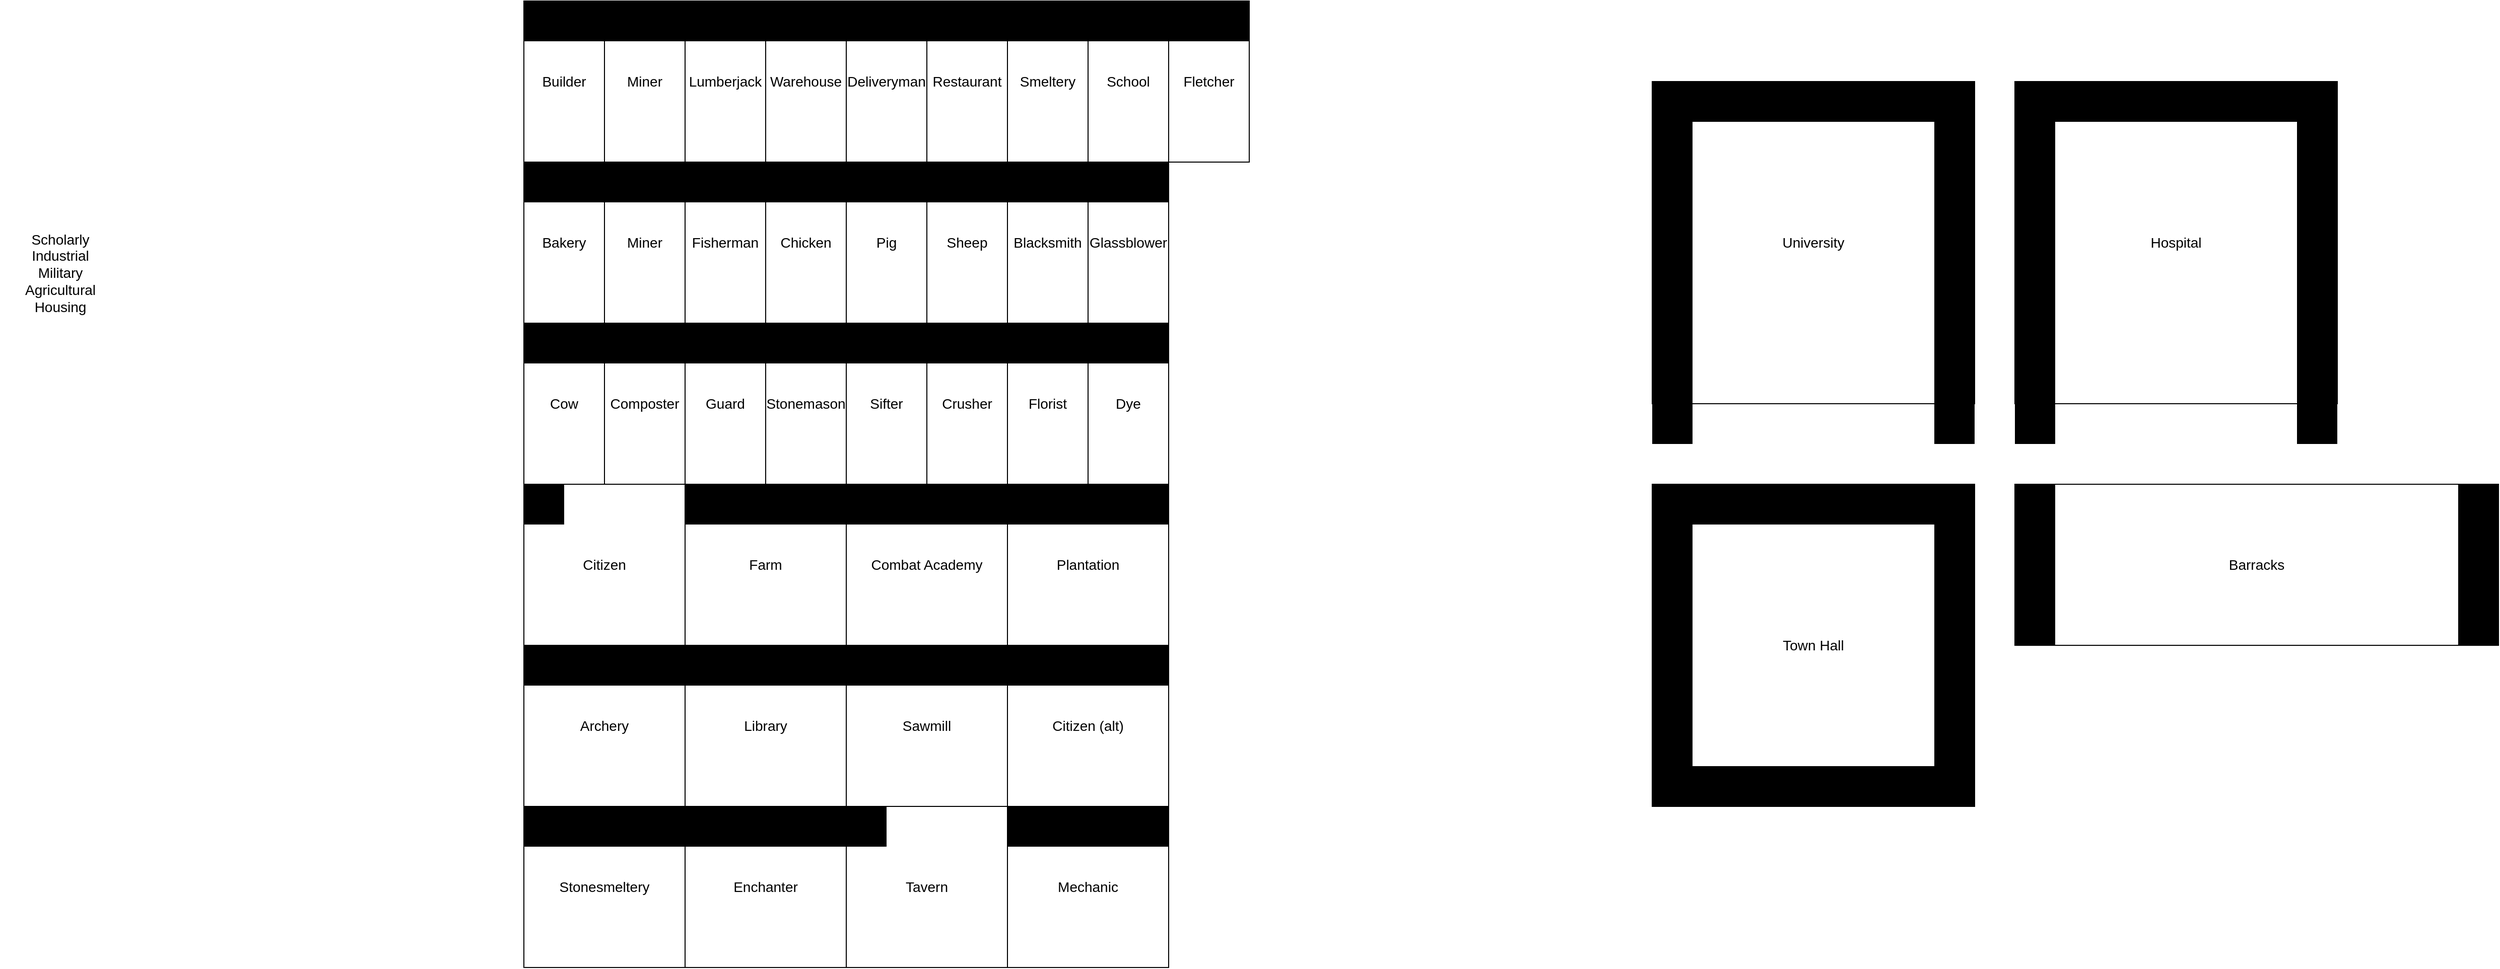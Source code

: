 <mxfile version="13.0.9" type="github"><diagram id="TrRU1zKHxKNBvuues6it" name="Page-1"><mxGraphModel dx="3746" dy="2779" grid="1" gridSize="40" guides="1" tooltips="1" connect="1" arrows="1" fold="1" page="0" pageScale="1" pageWidth="850" pageHeight="1100" math="0" shadow="0"><root><mxCell id="0"/><mxCell id="1" parent="0"/><mxCell id="QlwDTHchW5DTva7efx4j-72" value="" style="group;fontSize=14;" vertex="1" connectable="0" parent="1"><mxGeometry y="-800" width="80" height="160" as="geometry"/></mxCell><mxCell id="QlwDTHchW5DTva7efx4j-10" value="Builder" style="rounded=0;whiteSpace=wrap;html=1;imageWidth=24;fontSize=14;" vertex="1" parent="QlwDTHchW5DTva7efx4j-72"><mxGeometry width="80" height="160" as="geometry"/></mxCell><mxCell id="QlwDTHchW5DTva7efx4j-71" value="" style="rounded=0;whiteSpace=wrap;html=1;comic=0;strokeColor=none;strokeWidth=6;fillColor=#000000;fontSize=14;" vertex="1" parent="QlwDTHchW5DTva7efx4j-72"><mxGeometry width="80" height="40" as="geometry"/></mxCell><mxCell id="QlwDTHchW5DTva7efx4j-77" value="" style="group;fontSize=14;" vertex="1" connectable="0" parent="1"><mxGeometry y="-320" width="160" height="160" as="geometry"/></mxCell><mxCell id="QlwDTHchW5DTva7efx4j-32" value="Citizen" style="whiteSpace=wrap;html=1;aspect=fixed;fontSize=14;" vertex="1" parent="QlwDTHchW5DTva7efx4j-77"><mxGeometry width="160" height="160" as="geometry"/></mxCell><mxCell id="QlwDTHchW5DTva7efx4j-76" value="" style="rounded=0;whiteSpace=wrap;html=1;comic=0;strokeColor=none;strokeWidth=6;fillColor=#000000;fontSize=14;" vertex="1" parent="QlwDTHchW5DTva7efx4j-77"><mxGeometry width="40" height="40" as="geometry"/></mxCell><mxCell id="QlwDTHchW5DTva7efx4j-78" value="" style="group;fontSize=14;" vertex="1" connectable="0" parent="1"><mxGeometry x="80" y="-800" width="80" height="160" as="geometry"/></mxCell><mxCell id="QlwDTHchW5DTva7efx4j-79" value="Miner" style="rounded=0;whiteSpace=wrap;html=1;imageWidth=24;fontSize=14;" vertex="1" parent="QlwDTHchW5DTva7efx4j-78"><mxGeometry width="80" height="160" as="geometry"/></mxCell><mxCell id="QlwDTHchW5DTva7efx4j-80" value="" style="rounded=0;whiteSpace=wrap;html=1;comic=0;strokeColor=none;strokeWidth=6;fillColor=#000000;fontSize=14;" vertex="1" parent="QlwDTHchW5DTva7efx4j-78"><mxGeometry width="80" height="40" as="geometry"/></mxCell><mxCell id="QlwDTHchW5DTva7efx4j-81" value="" style="group;fontSize=14;" vertex="1" connectable="0" parent="1"><mxGeometry x="160" y="-800" width="80" height="160" as="geometry"/></mxCell><mxCell id="QlwDTHchW5DTva7efx4j-82" value="Lumberjack" style="rounded=0;whiteSpace=wrap;html=1;imageWidth=24;fontSize=14;" vertex="1" parent="QlwDTHchW5DTva7efx4j-81"><mxGeometry width="80" height="160" as="geometry"/></mxCell><mxCell id="QlwDTHchW5DTva7efx4j-83" value="" style="rounded=0;whiteSpace=wrap;html=1;comic=0;strokeColor=none;strokeWidth=6;fillColor=#000000;fontSize=14;" vertex="1" parent="QlwDTHchW5DTva7efx4j-81"><mxGeometry width="80" height="40" as="geometry"/></mxCell><mxCell id="QlwDTHchW5DTva7efx4j-84" value="" style="group;fontSize=14;" vertex="1" connectable="0" parent="1"><mxGeometry x="240" y="-800" width="80" height="160" as="geometry"/></mxCell><mxCell id="QlwDTHchW5DTva7efx4j-85" value="Warehouse" style="rounded=0;whiteSpace=wrap;html=1;imageWidth=24;fontSize=14;" vertex="1" parent="QlwDTHchW5DTva7efx4j-84"><mxGeometry width="80" height="160" as="geometry"/></mxCell><mxCell id="QlwDTHchW5DTva7efx4j-86" value="" style="rounded=0;whiteSpace=wrap;html=1;comic=0;strokeColor=none;strokeWidth=6;fillColor=#000000;fontSize=14;" vertex="1" parent="QlwDTHchW5DTva7efx4j-84"><mxGeometry width="80" height="40" as="geometry"/></mxCell><mxCell id="QlwDTHchW5DTva7efx4j-87" value="" style="group;fontSize=14;" vertex="1" connectable="0" parent="1"><mxGeometry x="320" y="-800" width="80" height="160" as="geometry"/></mxCell><mxCell id="QlwDTHchW5DTva7efx4j-88" value="Deliveryman" style="rounded=0;whiteSpace=wrap;html=1;imageWidth=24;fontSize=14;" vertex="1" parent="QlwDTHchW5DTva7efx4j-87"><mxGeometry width="80" height="160" as="geometry"/></mxCell><mxCell id="QlwDTHchW5DTva7efx4j-89" value="" style="rounded=0;whiteSpace=wrap;html=1;comic=0;strokeColor=none;strokeWidth=6;fillColor=#000000;fontSize=14;" vertex="1" parent="QlwDTHchW5DTva7efx4j-87"><mxGeometry width="80" height="40" as="geometry"/></mxCell><mxCell id="QlwDTHchW5DTva7efx4j-90" value="" style="group;fontSize=14;" vertex="1" connectable="0" parent="1"><mxGeometry x="400" y="-800" width="80" height="160" as="geometry"/></mxCell><mxCell id="QlwDTHchW5DTva7efx4j-91" value="Restaurant" style="rounded=0;whiteSpace=wrap;html=1;imageWidth=24;fontSize=14;" vertex="1" parent="QlwDTHchW5DTva7efx4j-90"><mxGeometry width="80" height="160" as="geometry"/></mxCell><mxCell id="QlwDTHchW5DTva7efx4j-92" value="" style="rounded=0;whiteSpace=wrap;html=1;comic=0;strokeColor=none;strokeWidth=6;fillColor=#000000;fontSize=14;" vertex="1" parent="QlwDTHchW5DTva7efx4j-90"><mxGeometry width="80" height="40" as="geometry"/></mxCell><mxCell id="QlwDTHchW5DTva7efx4j-93" value="" style="group;fontSize=14;" vertex="1" connectable="0" parent="1"><mxGeometry y="-640" width="80" height="160" as="geometry"/></mxCell><mxCell id="QlwDTHchW5DTva7efx4j-94" value="Bakery" style="rounded=0;whiteSpace=wrap;html=1;imageWidth=24;fontSize=14;" vertex="1" parent="QlwDTHchW5DTva7efx4j-93"><mxGeometry width="80" height="160" as="geometry"/></mxCell><mxCell id="QlwDTHchW5DTva7efx4j-95" value="" style="rounded=0;whiteSpace=wrap;html=1;comic=0;strokeColor=none;strokeWidth=6;fillColor=#000000;fontSize=14;" vertex="1" parent="QlwDTHchW5DTva7efx4j-93"><mxGeometry width="80" height="40" as="geometry"/></mxCell><mxCell id="QlwDTHchW5DTva7efx4j-96" value="" style="group;fontSize=14;" vertex="1" connectable="0" parent="1"><mxGeometry x="80" y="-640" width="80" height="160" as="geometry"/></mxCell><mxCell id="QlwDTHchW5DTva7efx4j-97" value="Miner" style="rounded=0;whiteSpace=wrap;html=1;imageWidth=24;fontSize=14;" vertex="1" parent="QlwDTHchW5DTva7efx4j-96"><mxGeometry width="80" height="160" as="geometry"/></mxCell><mxCell id="QlwDTHchW5DTva7efx4j-98" value="" style="rounded=0;whiteSpace=wrap;html=1;comic=0;strokeColor=none;strokeWidth=6;fillColor=#000000;fontSize=14;" vertex="1" parent="QlwDTHchW5DTva7efx4j-96"><mxGeometry width="80" height="40" as="geometry"/></mxCell><mxCell id="QlwDTHchW5DTva7efx4j-99" value="" style="group;fontSize=14;" vertex="1" connectable="0" parent="1"><mxGeometry x="160" y="-640" width="80" height="160" as="geometry"/></mxCell><mxCell id="QlwDTHchW5DTva7efx4j-100" value="Fisherman" style="rounded=0;whiteSpace=wrap;html=1;imageWidth=24;fontSize=14;" vertex="1" parent="QlwDTHchW5DTva7efx4j-99"><mxGeometry width="80" height="160" as="geometry"/></mxCell><mxCell id="QlwDTHchW5DTva7efx4j-101" value="" style="rounded=0;whiteSpace=wrap;html=1;comic=0;strokeColor=none;strokeWidth=6;fillColor=#000000;fontSize=14;" vertex="1" parent="QlwDTHchW5DTva7efx4j-99"><mxGeometry width="80" height="40" as="geometry"/></mxCell><mxCell id="QlwDTHchW5DTva7efx4j-102" value="" style="group;fontSize=14;" vertex="1" connectable="0" parent="1"><mxGeometry x="240" y="-640" width="80" height="160" as="geometry"/></mxCell><mxCell id="QlwDTHchW5DTva7efx4j-103" value="Chicken" style="rounded=0;whiteSpace=wrap;html=1;imageWidth=24;fontSize=14;" vertex="1" parent="QlwDTHchW5DTva7efx4j-102"><mxGeometry width="80" height="160" as="geometry"/></mxCell><mxCell id="QlwDTHchW5DTva7efx4j-104" value="" style="rounded=0;whiteSpace=wrap;html=1;comic=0;strokeColor=none;strokeWidth=6;fillColor=#000000;fontSize=14;" vertex="1" parent="QlwDTHchW5DTva7efx4j-102"><mxGeometry width="80" height="40" as="geometry"/></mxCell><mxCell id="QlwDTHchW5DTva7efx4j-105" value="" style="group;fontSize=14;" vertex="1" connectable="0" parent="1"><mxGeometry x="320" y="-640" width="80" height="160" as="geometry"/></mxCell><mxCell id="QlwDTHchW5DTva7efx4j-106" value="Pig" style="rounded=0;whiteSpace=wrap;html=1;imageWidth=24;fontSize=14;" vertex="1" parent="QlwDTHchW5DTva7efx4j-105"><mxGeometry width="80" height="160" as="geometry"/></mxCell><mxCell id="QlwDTHchW5DTva7efx4j-107" value="" style="rounded=0;whiteSpace=wrap;html=1;comic=0;strokeColor=none;strokeWidth=6;fillColor=#000000;fontSize=14;" vertex="1" parent="QlwDTHchW5DTva7efx4j-105"><mxGeometry width="80" height="40" as="geometry"/></mxCell><mxCell id="QlwDTHchW5DTva7efx4j-108" value="" style="group;fontSize=14;" vertex="1" connectable="0" parent="1"><mxGeometry x="400" y="-640" width="80" height="160" as="geometry"/></mxCell><mxCell id="QlwDTHchW5DTva7efx4j-109" value="Sheep" style="rounded=0;whiteSpace=wrap;html=1;imageWidth=24;fontSize=14;" vertex="1" parent="QlwDTHchW5DTva7efx4j-108"><mxGeometry width="80" height="160" as="geometry"/></mxCell><mxCell id="QlwDTHchW5DTva7efx4j-110" value="" style="rounded=0;whiteSpace=wrap;html=1;comic=0;strokeColor=none;strokeWidth=6;fillColor=#000000;fontSize=14;" vertex="1" parent="QlwDTHchW5DTva7efx4j-108"><mxGeometry width="80" height="40" as="geometry"/></mxCell><mxCell id="QlwDTHchW5DTva7efx4j-114" value="" style="group;fontSize=14;" vertex="1" connectable="0" parent="1"><mxGeometry x="160" y="-320" width="160" height="160" as="geometry"/></mxCell><mxCell id="QlwDTHchW5DTva7efx4j-112" value="Farm" style="whiteSpace=wrap;html=1;aspect=fixed;fontSize=14;" vertex="1" parent="QlwDTHchW5DTva7efx4j-114"><mxGeometry width="160" height="160" as="geometry"/></mxCell><mxCell id="QlwDTHchW5DTva7efx4j-113" value="" style="rounded=0;whiteSpace=wrap;html=1;comic=0;strokeColor=none;strokeWidth=6;fillColor=#000000;fontSize=14;" vertex="1" parent="QlwDTHchW5DTva7efx4j-114"><mxGeometry width="160" height="40" as="geometry"/></mxCell><mxCell id="QlwDTHchW5DTva7efx4j-115" value="" style="group;fontSize=14;" vertex="1" connectable="0" parent="1"><mxGeometry y="-480" width="80" height="160" as="geometry"/></mxCell><mxCell id="QlwDTHchW5DTva7efx4j-116" value="Cow" style="rounded=0;whiteSpace=wrap;html=1;imageWidth=24;fontSize=14;" vertex="1" parent="QlwDTHchW5DTva7efx4j-115"><mxGeometry width="80" height="160" as="geometry"/></mxCell><mxCell id="QlwDTHchW5DTva7efx4j-117" value="" style="rounded=0;whiteSpace=wrap;html=1;comic=0;strokeColor=none;strokeWidth=6;fillColor=#000000;fontSize=14;" vertex="1" parent="QlwDTHchW5DTva7efx4j-115"><mxGeometry width="80" height="40" as="geometry"/></mxCell><mxCell id="QlwDTHchW5DTva7efx4j-118" value="" style="group;fontSize=14;" vertex="1" connectable="0" parent="1"><mxGeometry x="80" y="-480" width="80" height="160" as="geometry"/></mxCell><mxCell id="QlwDTHchW5DTva7efx4j-119" value="Composter" style="rounded=0;whiteSpace=wrap;html=1;imageWidth=24;fontSize=14;" vertex="1" parent="QlwDTHchW5DTva7efx4j-118"><mxGeometry width="80" height="160" as="geometry"/></mxCell><mxCell id="QlwDTHchW5DTva7efx4j-120" value="" style="rounded=0;whiteSpace=wrap;html=1;comic=0;strokeColor=none;strokeWidth=6;fillColor=#000000;fontSize=14;" vertex="1" parent="QlwDTHchW5DTva7efx4j-118"><mxGeometry width="80" height="40" as="geometry"/></mxCell><mxCell id="QlwDTHchW5DTva7efx4j-121" value="" style="group;fontSize=14;" vertex="1" connectable="0" parent="1"><mxGeometry x="160" y="-480" width="80" height="160" as="geometry"/></mxCell><mxCell id="QlwDTHchW5DTva7efx4j-122" value="Guard" style="rounded=0;whiteSpace=wrap;html=1;imageWidth=24;fontSize=14;" vertex="1" parent="QlwDTHchW5DTva7efx4j-121"><mxGeometry width="80" height="160" as="geometry"/></mxCell><mxCell id="QlwDTHchW5DTva7efx4j-123" value="" style="rounded=0;whiteSpace=wrap;html=1;comic=0;strokeColor=none;strokeWidth=6;fillColor=#000000;fontSize=14;" vertex="1" parent="QlwDTHchW5DTva7efx4j-121"><mxGeometry width="80" height="40" as="geometry"/></mxCell><mxCell id="QlwDTHchW5DTva7efx4j-124" value="" style="group;fontSize=14;" vertex="1" connectable="0" parent="1"><mxGeometry x="240" y="-480" width="80" height="160" as="geometry"/></mxCell><mxCell id="QlwDTHchW5DTva7efx4j-125" value="Stonemason" style="rounded=0;whiteSpace=wrap;html=1;imageWidth=24;fontSize=14;" vertex="1" parent="QlwDTHchW5DTva7efx4j-124"><mxGeometry width="80" height="160" as="geometry"/></mxCell><mxCell id="QlwDTHchW5DTva7efx4j-126" value="" style="rounded=0;whiteSpace=wrap;html=1;comic=0;strokeColor=none;strokeWidth=6;fillColor=#000000;fontSize=14;" vertex="1" parent="QlwDTHchW5DTva7efx4j-124"><mxGeometry width="80" height="40" as="geometry"/></mxCell><mxCell id="QlwDTHchW5DTva7efx4j-127" value="" style="group;fontSize=14;" vertex="1" connectable="0" parent="1"><mxGeometry x="320" y="-480" width="80" height="160" as="geometry"/></mxCell><mxCell id="QlwDTHchW5DTva7efx4j-128" value="Sifter" style="rounded=0;whiteSpace=wrap;html=1;imageWidth=24;fontSize=14;" vertex="1" parent="QlwDTHchW5DTva7efx4j-127"><mxGeometry width="80" height="160" as="geometry"/></mxCell><mxCell id="QlwDTHchW5DTva7efx4j-129" value="" style="rounded=0;whiteSpace=wrap;html=1;comic=0;strokeColor=none;strokeWidth=6;fillColor=#000000;fontSize=14;" vertex="1" parent="QlwDTHchW5DTva7efx4j-127"><mxGeometry width="80" height="40" as="geometry"/></mxCell><mxCell id="QlwDTHchW5DTva7efx4j-130" value="" style="group;fontSize=14;" vertex="1" connectable="0" parent="1"><mxGeometry x="400" y="-480" width="80" height="160" as="geometry"/></mxCell><mxCell id="QlwDTHchW5DTva7efx4j-131" value="Crusher" style="rounded=0;whiteSpace=wrap;html=1;imageWidth=24;fontSize=14;" vertex="1" parent="QlwDTHchW5DTva7efx4j-130"><mxGeometry width="80" height="160" as="geometry"/></mxCell><mxCell id="QlwDTHchW5DTva7efx4j-132" value="" style="rounded=0;whiteSpace=wrap;html=1;comic=0;strokeColor=none;strokeWidth=6;fillColor=#000000;fontSize=14;" vertex="1" parent="QlwDTHchW5DTva7efx4j-130"><mxGeometry width="80" height="40" as="geometry"/></mxCell><mxCell id="QlwDTHchW5DTva7efx4j-143" value="" style="group;fontSize=14;" vertex="1" connectable="0" parent="1"><mxGeometry x="1120" y="-320" width="320" height="320" as="geometry"/></mxCell><mxCell id="QlwDTHchW5DTva7efx4j-1" value="Town Hall" style="whiteSpace=wrap;html=1;aspect=fixed;fontSize=14;" vertex="1" parent="QlwDTHchW5DTva7efx4j-143"><mxGeometry width="320" height="320" as="geometry"/></mxCell><mxCell id="QlwDTHchW5DTva7efx4j-139" value="" style="rounded=0;whiteSpace=wrap;html=1;comic=0;strokeColor=none;strokeWidth=6;fillColor=#000000;fontSize=14;" vertex="1" parent="QlwDTHchW5DTva7efx4j-143"><mxGeometry width="320" height="40" as="geometry"/></mxCell><mxCell id="QlwDTHchW5DTva7efx4j-140" value="" style="rounded=0;whiteSpace=wrap;html=1;comic=0;strokeColor=none;strokeWidth=6;fillColor=#000000;fontSize=14;" vertex="1" parent="QlwDTHchW5DTva7efx4j-143"><mxGeometry y="280" width="320" height="40" as="geometry"/></mxCell><mxCell id="QlwDTHchW5DTva7efx4j-141" value="" style="rounded=0;whiteSpace=wrap;html=1;comic=0;strokeColor=none;strokeWidth=6;fillColor=#000000;direction=south;fontSize=14;" vertex="1" parent="QlwDTHchW5DTva7efx4j-143"><mxGeometry width="40" height="320" as="geometry"/></mxCell><mxCell id="QlwDTHchW5DTva7efx4j-142" value="" style="rounded=0;whiteSpace=wrap;html=1;comic=0;strokeColor=none;strokeWidth=6;fillColor=#000000;direction=south;fontSize=14;" vertex="1" parent="QlwDTHchW5DTva7efx4j-143"><mxGeometry x="280" width="40" height="320" as="geometry"/></mxCell><mxCell id="QlwDTHchW5DTva7efx4j-154" value="" style="group;fontSize=14;" vertex="1" connectable="0" parent="1"><mxGeometry x="1480" y="-320" width="480" height="160" as="geometry"/></mxCell><mxCell id="QlwDTHchW5DTva7efx4j-151" value="Barracks" style="rounded=0;whiteSpace=wrap;html=1;comic=0;strokeColor=#000000;strokeWidth=1;fillColor=none;fontSize=14;" vertex="1" parent="QlwDTHchW5DTva7efx4j-154"><mxGeometry width="480" height="160" as="geometry"/></mxCell><mxCell id="QlwDTHchW5DTva7efx4j-152" value="" style="rounded=0;whiteSpace=wrap;html=1;comic=0;strokeColor=none;strokeWidth=1;fillColor=#000000;fontSize=14;" vertex="1" parent="QlwDTHchW5DTva7efx4j-154"><mxGeometry width="40" height="160" as="geometry"/></mxCell><mxCell id="QlwDTHchW5DTva7efx4j-153" value="" style="rounded=0;whiteSpace=wrap;html=1;comic=0;strokeColor=none;strokeWidth=1;fillColor=#000000;fontSize=14;" vertex="1" parent="QlwDTHchW5DTva7efx4j-154"><mxGeometry x="440" width="40" height="160" as="geometry"/></mxCell><mxCell id="QlwDTHchW5DTva7efx4j-155" value="" style="group;fontSize=14;" vertex="1" connectable="0" parent="1"><mxGeometry x="320" y="-320" width="160" height="160" as="geometry"/></mxCell><mxCell id="QlwDTHchW5DTva7efx4j-156" value="Combat Academy" style="whiteSpace=wrap;html=1;aspect=fixed;fontSize=14;" vertex="1" parent="QlwDTHchW5DTva7efx4j-155"><mxGeometry width="160" height="160" as="geometry"/></mxCell><mxCell id="QlwDTHchW5DTva7efx4j-157" value="" style="rounded=0;whiteSpace=wrap;html=1;comic=0;strokeColor=none;strokeWidth=6;fillColor=#000000;fontSize=14;" vertex="1" parent="QlwDTHchW5DTva7efx4j-155"><mxGeometry width="160" height="40" as="geometry"/></mxCell><mxCell id="QlwDTHchW5DTva7efx4j-158" value="" style="group;fontSize=14;" vertex="1" connectable="0" parent="1"><mxGeometry y="-160" width="160" height="160" as="geometry"/></mxCell><mxCell id="QlwDTHchW5DTva7efx4j-159" value="Archery" style="whiteSpace=wrap;html=1;aspect=fixed;fontSize=14;" vertex="1" parent="QlwDTHchW5DTva7efx4j-158"><mxGeometry width="160" height="160" as="geometry"/></mxCell><mxCell id="QlwDTHchW5DTva7efx4j-160" value="" style="rounded=0;whiteSpace=wrap;html=1;comic=0;strokeColor=none;strokeWidth=6;fillColor=#000000;fontSize=14;" vertex="1" parent="QlwDTHchW5DTva7efx4j-158"><mxGeometry width="160" height="40" as="geometry"/></mxCell><mxCell id="QlwDTHchW5DTva7efx4j-166" value="" style="group;fontSize=14;" vertex="1" connectable="0" parent="1"><mxGeometry x="1480" y="-720" width="320" height="360" as="geometry"/></mxCell><mxCell id="QlwDTHchW5DTva7efx4j-162" value="Hospital" style="rounded=0;whiteSpace=wrap;html=1;comic=0;strokeColor=#000000;strokeWidth=1;fillColor=none;fontSize=14;" vertex="1" parent="QlwDTHchW5DTva7efx4j-166"><mxGeometry width="320" height="320" as="geometry"/></mxCell><mxCell id="QlwDTHchW5DTva7efx4j-163" value="" style="rounded=0;whiteSpace=wrap;html=1;comic=0;strokeColor=none;strokeWidth=1;fillColor=#000000;direction=south;fontSize=14;" vertex="1" parent="QlwDTHchW5DTva7efx4j-166"><mxGeometry width="320" height="40" as="geometry"/></mxCell><mxCell id="QlwDTHchW5DTva7efx4j-164" value="" style="rounded=0;whiteSpace=wrap;html=1;comic=0;strokeColor=none;strokeWidth=1;fillColor=#000000;direction=west;fontSize=14;" vertex="1" parent="QlwDTHchW5DTva7efx4j-166"><mxGeometry x="280" y="40" width="40" height="320" as="geometry"/></mxCell><mxCell id="QlwDTHchW5DTva7efx4j-165" value="" style="rounded=0;whiteSpace=wrap;html=1;comic=0;strokeColor=none;strokeWidth=1;fillColor=#000000;direction=west;fontSize=14;" vertex="1" parent="QlwDTHchW5DTva7efx4j-166"><mxGeometry y="40" width="40" height="320" as="geometry"/></mxCell><mxCell id="QlwDTHchW5DTva7efx4j-167" value="" style="group;fontSize=14;" vertex="1" connectable="0" parent="1"><mxGeometry x="1120" y="-720" width="320" height="360" as="geometry"/></mxCell><mxCell id="QlwDTHchW5DTva7efx4j-168" value="University" style="rounded=0;whiteSpace=wrap;html=1;comic=0;strokeColor=#000000;strokeWidth=1;fillColor=none;fontSize=14;" vertex="1" parent="QlwDTHchW5DTva7efx4j-167"><mxGeometry width="320" height="320" as="geometry"/></mxCell><mxCell id="QlwDTHchW5DTva7efx4j-169" value="" style="rounded=0;whiteSpace=wrap;html=1;comic=0;strokeColor=none;strokeWidth=1;fillColor=#000000;direction=south;fontSize=14;" vertex="1" parent="QlwDTHchW5DTva7efx4j-167"><mxGeometry width="320" height="40" as="geometry"/></mxCell><mxCell id="QlwDTHchW5DTva7efx4j-170" value="" style="rounded=0;whiteSpace=wrap;html=1;comic=0;strokeColor=none;strokeWidth=1;fillColor=#000000;direction=west;fontSize=14;" vertex="1" parent="QlwDTHchW5DTva7efx4j-167"><mxGeometry x="280" y="40" width="40" height="320" as="geometry"/></mxCell><mxCell id="QlwDTHchW5DTva7efx4j-171" value="" style="rounded=0;whiteSpace=wrap;html=1;comic=0;strokeColor=none;strokeWidth=1;fillColor=#000000;direction=west;fontSize=14;" vertex="1" parent="QlwDTHchW5DTva7efx4j-167"><mxGeometry y="40" width="40" height="320" as="geometry"/></mxCell><mxCell id="QlwDTHchW5DTva7efx4j-172" value="" style="group;fontSize=14;" vertex="1" connectable="0" parent="1"><mxGeometry x="160" y="-160" width="160" height="160" as="geometry"/></mxCell><mxCell id="QlwDTHchW5DTva7efx4j-173" value="Library" style="whiteSpace=wrap;html=1;aspect=fixed;fontSize=14;" vertex="1" parent="QlwDTHchW5DTva7efx4j-172"><mxGeometry width="160" height="160" as="geometry"/></mxCell><mxCell id="QlwDTHchW5DTva7efx4j-174" value="" style="rounded=0;whiteSpace=wrap;html=1;comic=0;strokeColor=none;strokeWidth=6;fillColor=#000000;fontSize=14;" vertex="1" parent="QlwDTHchW5DTva7efx4j-172"><mxGeometry width="160" height="40" as="geometry"/></mxCell><mxCell id="QlwDTHchW5DTva7efx4j-175" value="" style="group;fontSize=14;" vertex="1" connectable="0" parent="1"><mxGeometry x="320" y="-160" width="160" height="160" as="geometry"/></mxCell><mxCell id="QlwDTHchW5DTva7efx4j-176" value="Sawmill" style="whiteSpace=wrap;html=1;aspect=fixed;fontSize=14;" vertex="1" parent="QlwDTHchW5DTva7efx4j-175"><mxGeometry width="160" height="160" as="geometry"/></mxCell><mxCell id="QlwDTHchW5DTva7efx4j-177" value="" style="rounded=0;whiteSpace=wrap;html=1;comic=0;strokeColor=none;strokeWidth=6;fillColor=#000000;fontSize=14;" vertex="1" parent="QlwDTHchW5DTva7efx4j-175"><mxGeometry width="160" height="40" as="geometry"/></mxCell><mxCell id="QlwDTHchW5DTva7efx4j-178" value="" style="group;fontSize=14;" vertex="1" connectable="0" parent="1"><mxGeometry width="160" height="160" as="geometry"/></mxCell><mxCell id="QlwDTHchW5DTva7efx4j-179" value="Stonesmeltery" style="whiteSpace=wrap;html=1;aspect=fixed;fontSize=14;" vertex="1" parent="QlwDTHchW5DTva7efx4j-178"><mxGeometry width="160" height="160" as="geometry"/></mxCell><mxCell id="QlwDTHchW5DTva7efx4j-180" value="" style="rounded=0;whiteSpace=wrap;html=1;comic=0;strokeColor=none;strokeWidth=6;fillColor=#000000;fontSize=14;" vertex="1" parent="QlwDTHchW5DTva7efx4j-178"><mxGeometry width="160" height="40" as="geometry"/></mxCell><mxCell id="QlwDTHchW5DTva7efx4j-184" value="" style="group;fontSize=14;" vertex="1" connectable="0" parent="1"><mxGeometry x="480" y="-800" width="80" height="160" as="geometry"/></mxCell><mxCell id="QlwDTHchW5DTva7efx4j-185" value="Smeltery" style="rounded=0;whiteSpace=wrap;html=1;imageWidth=24;fontSize=14;" vertex="1" parent="QlwDTHchW5DTva7efx4j-184"><mxGeometry width="80" height="160" as="geometry"/></mxCell><mxCell id="QlwDTHchW5DTva7efx4j-186" value="" style="rounded=0;whiteSpace=wrap;html=1;comic=0;strokeColor=none;strokeWidth=6;fillColor=#000000;fontSize=14;" vertex="1" parent="QlwDTHchW5DTva7efx4j-184"><mxGeometry width="80" height="40" as="geometry"/></mxCell><mxCell id="QlwDTHchW5DTva7efx4j-187" value="" style="group;fontSize=14;" vertex="1" connectable="0" parent="1"><mxGeometry x="480" y="-640" width="80" height="160" as="geometry"/></mxCell><mxCell id="QlwDTHchW5DTva7efx4j-188" value="Blacksmith" style="rounded=0;whiteSpace=wrap;html=1;imageWidth=24;fontSize=14;" vertex="1" parent="QlwDTHchW5DTva7efx4j-187"><mxGeometry width="80" height="160" as="geometry"/></mxCell><mxCell id="QlwDTHchW5DTva7efx4j-189" value="" style="rounded=0;whiteSpace=wrap;html=1;comic=0;strokeColor=none;strokeWidth=6;fillColor=#000000;fontSize=14;" vertex="1" parent="QlwDTHchW5DTva7efx4j-187"><mxGeometry width="80" height="40" as="geometry"/></mxCell><mxCell id="QlwDTHchW5DTva7efx4j-190" value="" style="group;fontSize=14;" vertex="1" connectable="0" parent="1"><mxGeometry x="480" y="-480" width="80" height="160" as="geometry"/></mxCell><mxCell id="QlwDTHchW5DTva7efx4j-191" value="Florist" style="rounded=0;whiteSpace=wrap;html=1;imageWidth=24;fontSize=14;" vertex="1" parent="QlwDTHchW5DTva7efx4j-190"><mxGeometry width="80" height="160" as="geometry"/></mxCell><mxCell id="QlwDTHchW5DTva7efx4j-192" value="" style="rounded=0;whiteSpace=wrap;html=1;comic=0;strokeColor=none;strokeWidth=6;fillColor=#000000;fontSize=14;" vertex="1" parent="QlwDTHchW5DTva7efx4j-190"><mxGeometry width="80" height="40" as="geometry"/></mxCell><mxCell id="QlwDTHchW5DTva7efx4j-193" value="" style="group;fontSize=14;" vertex="1" connectable="0" parent="1"><mxGeometry x="160" width="160" height="160" as="geometry"/></mxCell><mxCell id="QlwDTHchW5DTva7efx4j-194" value="Enchanter" style="whiteSpace=wrap;html=1;aspect=fixed;fontSize=14;" vertex="1" parent="QlwDTHchW5DTva7efx4j-193"><mxGeometry width="160" height="160" as="geometry"/></mxCell><mxCell id="QlwDTHchW5DTva7efx4j-195" value="" style="rounded=0;whiteSpace=wrap;html=1;comic=0;strokeColor=none;strokeWidth=6;fillColor=#000000;fontSize=14;" vertex="1" parent="QlwDTHchW5DTva7efx4j-193"><mxGeometry width="160" height="40" as="geometry"/></mxCell><mxCell id="QlwDTHchW5DTva7efx4j-196" value="" style="group;fontSize=14;" vertex="1" connectable="0" parent="1"><mxGeometry x="560" y="-800" width="80" height="160" as="geometry"/></mxCell><mxCell id="QlwDTHchW5DTva7efx4j-197" value="School" style="rounded=0;whiteSpace=wrap;html=1;imageWidth=24;fontSize=14;" vertex="1" parent="QlwDTHchW5DTva7efx4j-196"><mxGeometry width="80" height="160" as="geometry"/></mxCell><mxCell id="QlwDTHchW5DTva7efx4j-198" value="" style="rounded=0;whiteSpace=wrap;html=1;comic=0;strokeColor=none;strokeWidth=6;fillColor=#000000;fontSize=14;" vertex="1" parent="QlwDTHchW5DTva7efx4j-196"><mxGeometry width="80" height="40" as="geometry"/></mxCell><mxCell id="QlwDTHchW5DTva7efx4j-199" value="" style="group;fontSize=14;" vertex="1" connectable="0" parent="1"><mxGeometry x="560" y="-640" width="80" height="160" as="geometry"/></mxCell><mxCell id="QlwDTHchW5DTva7efx4j-200" value="Glassblower" style="rounded=0;whiteSpace=wrap;html=1;imageWidth=24;fontSize=14;" vertex="1" parent="QlwDTHchW5DTva7efx4j-199"><mxGeometry width="80" height="160" as="geometry"/></mxCell><mxCell id="QlwDTHchW5DTva7efx4j-201" value="" style="rounded=0;whiteSpace=wrap;html=1;comic=0;strokeColor=none;strokeWidth=6;fillColor=#000000;fontSize=14;" vertex="1" parent="QlwDTHchW5DTva7efx4j-199"><mxGeometry width="80" height="40" as="geometry"/></mxCell><mxCell id="QlwDTHchW5DTva7efx4j-202" value="" style="group;fontSize=14;" vertex="1" connectable="0" parent="1"><mxGeometry x="560" y="-480" width="80" height="160" as="geometry"/></mxCell><mxCell id="QlwDTHchW5DTva7efx4j-203" value="Dye" style="rounded=0;whiteSpace=wrap;html=1;imageWidth=24;fontSize=14;" vertex="1" parent="QlwDTHchW5DTva7efx4j-202"><mxGeometry width="80" height="160" as="geometry"/></mxCell><mxCell id="QlwDTHchW5DTva7efx4j-204" value="" style="rounded=0;whiteSpace=wrap;html=1;comic=0;strokeColor=none;strokeWidth=6;fillColor=#000000;fontSize=14;" vertex="1" parent="QlwDTHchW5DTva7efx4j-202"><mxGeometry width="80" height="40" as="geometry"/></mxCell><mxCell id="QlwDTHchW5DTva7efx4j-205" value="" style="group;fontSize=14;" vertex="1" connectable="0" parent="1"><mxGeometry x="640" y="-800" width="80" height="160" as="geometry"/></mxCell><mxCell id="QlwDTHchW5DTva7efx4j-206" value="Fletcher" style="rounded=0;whiteSpace=wrap;html=1;imageWidth=24;fontSize=14;" vertex="1" parent="QlwDTHchW5DTva7efx4j-205"><mxGeometry width="80" height="160" as="geometry"/></mxCell><mxCell id="QlwDTHchW5DTva7efx4j-207" value="" style="rounded=0;whiteSpace=wrap;html=1;comic=0;strokeColor=none;strokeWidth=6;fillColor=#000000;fontSize=14;" vertex="1" parent="QlwDTHchW5DTva7efx4j-205"><mxGeometry width="80" height="40" as="geometry"/></mxCell><mxCell id="QlwDTHchW5DTva7efx4j-208" value="" style="group;fontSize=14;" vertex="1" connectable="0" parent="1"><mxGeometry x="480" y="-320" width="160" height="160" as="geometry"/></mxCell><mxCell id="QlwDTHchW5DTva7efx4j-209" value="Plantation" style="whiteSpace=wrap;html=1;aspect=fixed;fontSize=14;" vertex="1" parent="QlwDTHchW5DTva7efx4j-208"><mxGeometry width="160" height="160" as="geometry"/></mxCell><mxCell id="QlwDTHchW5DTva7efx4j-210" value="" style="rounded=0;whiteSpace=wrap;html=1;comic=0;strokeColor=none;strokeWidth=6;fillColor=#000000;fontSize=14;" vertex="1" parent="QlwDTHchW5DTva7efx4j-208"><mxGeometry width="160" height="40" as="geometry"/></mxCell><mxCell id="QlwDTHchW5DTva7efx4j-211" value="" style="group;fontSize=14;" vertex="1" connectable="0" parent="1"><mxGeometry x="480" y="-160" width="160" height="160" as="geometry"/></mxCell><mxCell id="QlwDTHchW5DTva7efx4j-212" value="Citizen (alt)" style="whiteSpace=wrap;html=1;aspect=fixed;fontSize=14;" vertex="1" parent="QlwDTHchW5DTva7efx4j-211"><mxGeometry width="160" height="160" as="geometry"/></mxCell><mxCell id="QlwDTHchW5DTva7efx4j-213" value="" style="rounded=0;whiteSpace=wrap;html=1;comic=0;strokeColor=none;strokeWidth=6;fillColor=#000000;fontSize=14;" vertex="1" parent="QlwDTHchW5DTva7efx4j-211"><mxGeometry width="160" height="40" as="geometry"/></mxCell><mxCell id="QlwDTHchW5DTva7efx4j-214" value="" style="group;fontSize=14;" vertex="1" connectable="0" parent="1"><mxGeometry x="320" width="160" height="160" as="geometry"/></mxCell><mxCell id="QlwDTHchW5DTva7efx4j-215" value="Tavern" style="whiteSpace=wrap;html=1;aspect=fixed;fontSize=14;" vertex="1" parent="QlwDTHchW5DTva7efx4j-214"><mxGeometry width="160" height="160" as="geometry"/></mxCell><mxCell id="QlwDTHchW5DTva7efx4j-216" value="" style="rounded=0;whiteSpace=wrap;html=1;comic=0;strokeColor=none;strokeWidth=6;fillColor=#000000;fontSize=14;" vertex="1" parent="QlwDTHchW5DTva7efx4j-214"><mxGeometry width="40" height="40" as="geometry"/></mxCell><mxCell id="QlwDTHchW5DTva7efx4j-217" value="" style="group;fontSize=14;" vertex="1" connectable="0" parent="1"><mxGeometry x="480" width="160" height="160" as="geometry"/></mxCell><mxCell id="QlwDTHchW5DTva7efx4j-218" value="Mechanic" style="whiteSpace=wrap;html=1;aspect=fixed;fontSize=14;" vertex="1" parent="QlwDTHchW5DTva7efx4j-217"><mxGeometry width="160" height="160" as="geometry"/></mxCell><mxCell id="QlwDTHchW5DTva7efx4j-219" value="" style="rounded=0;whiteSpace=wrap;html=1;comic=0;strokeColor=none;strokeWidth=6;fillColor=#000000;fontSize=14;" vertex="1" parent="QlwDTHchW5DTva7efx4j-217"><mxGeometry width="160" height="40" as="geometry"/></mxCell><mxCell id="QlwDTHchW5DTva7efx4j-220" value="Scholarly&lt;br style=&quot;font-size: 14px;&quot;&gt;Industrial&lt;br style=&quot;font-size: 14px;&quot;&gt;Military&lt;br style=&quot;font-size: 14px;&quot;&gt;Agricultural&lt;br style=&quot;font-size: 14px;&quot;&gt;Housing" style="text;html=1;strokeColor=none;fillColor=none;align=center;verticalAlign=middle;whiteSpace=wrap;rounded=0;comic=0;fontSize=14;" vertex="1" parent="1"><mxGeometry x="-520" y="-600" width="120" height="140" as="geometry"/></mxCell></root></mxGraphModel></diagram></mxfile>